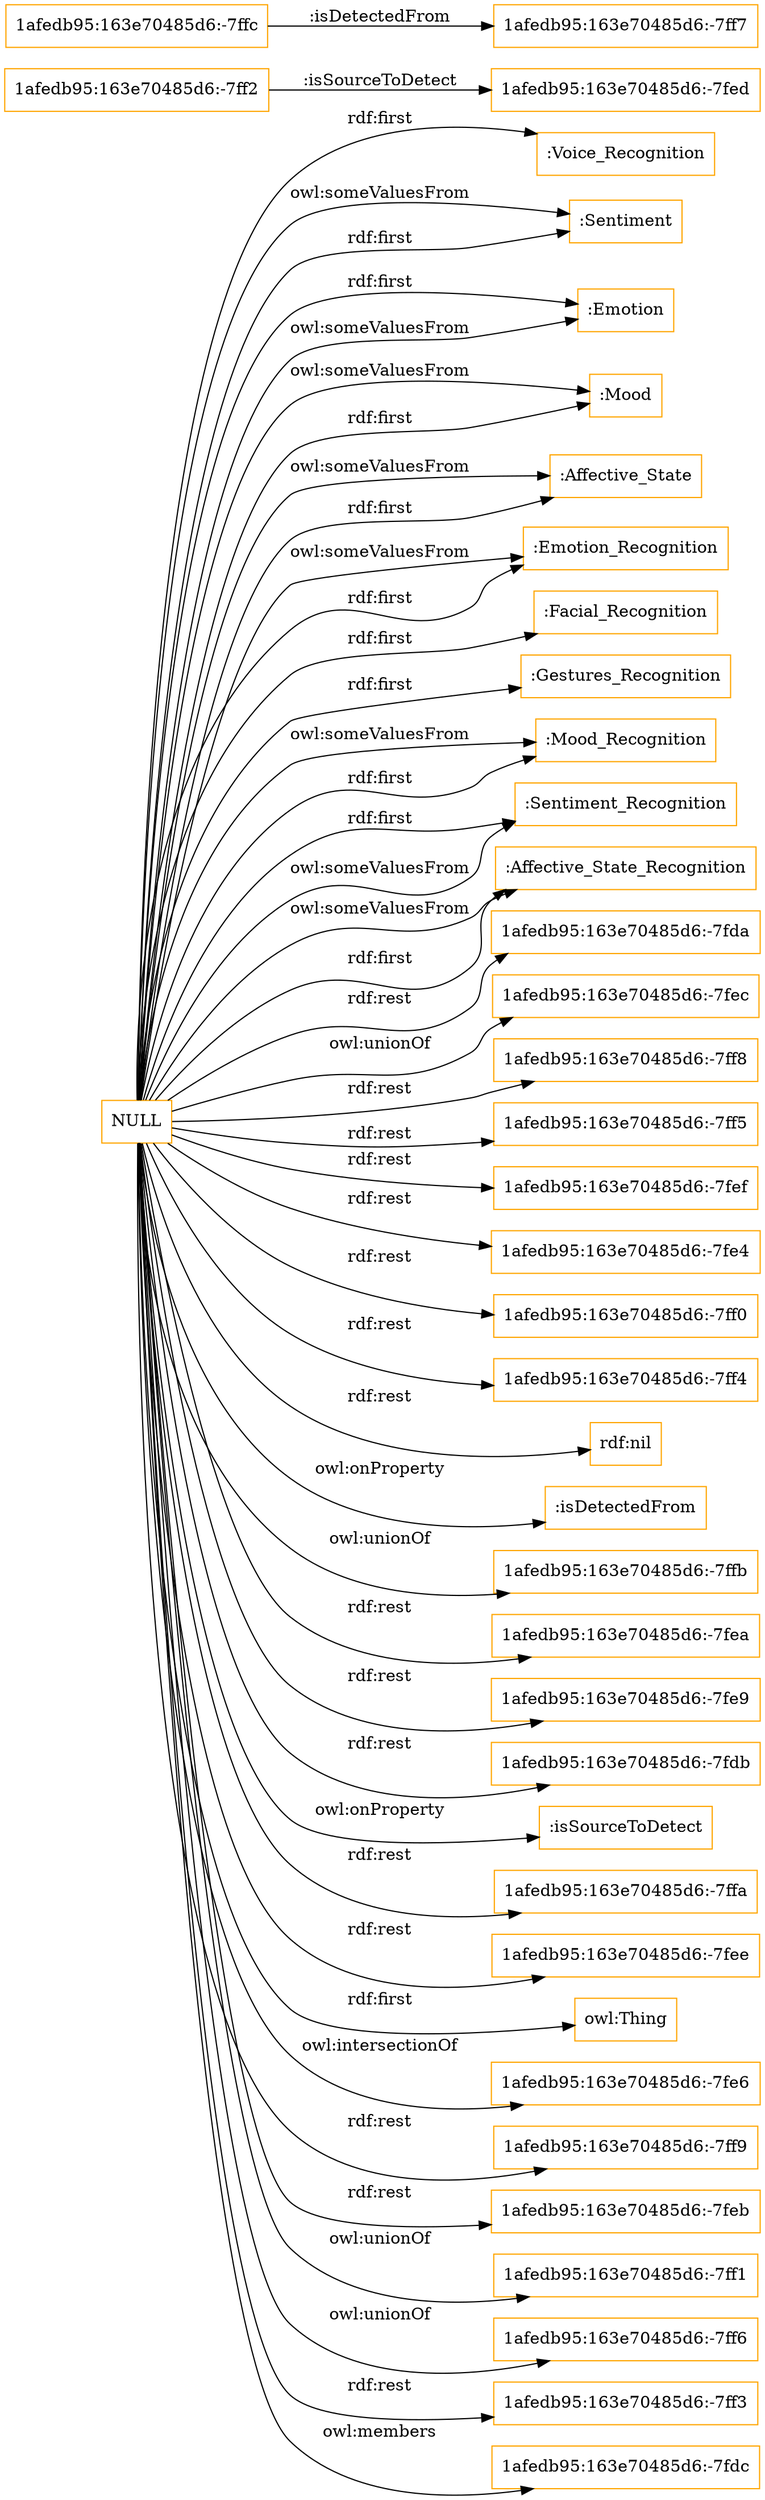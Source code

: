 digraph ar2dtool_diagram { 
rankdir=LR;
size="1501"
node [shape = rectangle, color="orange"]; ":Voice_Recognition" ":Sentiment" "1afedb95:163e70485d6:-7ff2" ":Emotion" ":Mood" "1afedb95:163e70485d6:-7ff7" ":Affective_State" ":Emotion_Recognition" "1afedb95:163e70485d6:-7fed" ":Facial_Recognition" "1afedb95:163e70485d6:-7ffc" ":Gestures_Recognition" ":Mood_Recognition" ":Sentiment_Recognition" ":Affective_State_Recognition" ; /*classes style*/
	"NULL" -> "1afedb95:163e70485d6:-7fda" [ label = "rdf:rest" ];
	"NULL" -> "1afedb95:163e70485d6:-7fec" [ label = "owl:unionOf" ];
	"NULL" -> "1afedb95:163e70485d6:-7ff8" [ label = "rdf:rest" ];
	"NULL" -> ":Sentiment_Recognition" [ label = "rdf:first" ];
	"NULL" -> "1afedb95:163e70485d6:-7ff5" [ label = "rdf:rest" ];
	"NULL" -> ":Voice_Recognition" [ label = "rdf:first" ];
	"NULL" -> ":Mood_Recognition" [ label = "owl:someValuesFrom" ];
	"NULL" -> ":Emotion_Recognition" [ label = "owl:someValuesFrom" ];
	"NULL" -> "1afedb95:163e70485d6:-7fef" [ label = "rdf:rest" ];
	"NULL" -> ":Emotion_Recognition" [ label = "rdf:first" ];
	"NULL" -> "1afedb95:163e70485d6:-7fe4" [ label = "rdf:rest" ];
	"NULL" -> "1afedb95:163e70485d6:-7ff0" [ label = "rdf:rest" ];
	"NULL" -> ":Facial_Recognition" [ label = "rdf:first" ];
	"NULL" -> "1afedb95:163e70485d6:-7ff4" [ label = "rdf:rest" ];
	"NULL" -> "rdf:nil" [ label = "rdf:rest" ];
	"NULL" -> ":isDetectedFrom" [ label = "owl:onProperty" ];
	"NULL" -> "1afedb95:163e70485d6:-7ffb" [ label = "owl:unionOf" ];
	"NULL" -> "1afedb95:163e70485d6:-7fea" [ label = "rdf:rest" ];
	"NULL" -> ":Mood" [ label = "owl:someValuesFrom" ];
	"NULL" -> ":Emotion" [ label = "rdf:first" ];
	"NULL" -> ":Sentiment" [ label = "owl:someValuesFrom" ];
	"NULL" -> "1afedb95:163e70485d6:-7fe9" [ label = "rdf:rest" ];
	"NULL" -> "1afedb95:163e70485d6:-7fdb" [ label = "rdf:rest" ];
	"NULL" -> ":isSourceToDetect" [ label = "owl:onProperty" ];
	"NULL" -> "1afedb95:163e70485d6:-7ffa" [ label = "rdf:rest" ];
	"NULL" -> "1afedb95:163e70485d6:-7fee" [ label = "rdf:rest" ];
	"NULL" -> "owl:Thing" [ label = "rdf:first" ];
	"NULL" -> ":Emotion" [ label = "owl:someValuesFrom" ];
	"NULL" -> "1afedb95:163e70485d6:-7fe6" [ label = "owl:intersectionOf" ];
	"NULL" -> ":Affective_State_Recognition" [ label = "owl:someValuesFrom" ];
	"NULL" -> ":Affective_State" [ label = "owl:someValuesFrom" ];
	"NULL" -> "1afedb95:163e70485d6:-7ff9" [ label = "rdf:rest" ];
	"NULL" -> "1afedb95:163e70485d6:-7feb" [ label = "rdf:rest" ];
	"NULL" -> "1afedb95:163e70485d6:-7ff1" [ label = "owl:unionOf" ];
	"NULL" -> ":Mood_Recognition" [ label = "rdf:first" ];
	"NULL" -> ":Gestures_Recognition" [ label = "rdf:first" ];
	"NULL" -> ":Sentiment_Recognition" [ label = "owl:someValuesFrom" ];
	"NULL" -> "1afedb95:163e70485d6:-7ff6" [ label = "owl:unionOf" ];
	"NULL" -> "1afedb95:163e70485d6:-7ff3" [ label = "rdf:rest" ];
	"NULL" -> ":Mood" [ label = "rdf:first" ];
	"NULL" -> ":Affective_State_Recognition" [ label = "rdf:first" ];
	"NULL" -> ":Affective_State" [ label = "rdf:first" ];
	"NULL" -> ":Sentiment" [ label = "rdf:first" ];
	"NULL" -> "1afedb95:163e70485d6:-7fdc" [ label = "owl:members" ];
	"1afedb95:163e70485d6:-7ffc" -> "1afedb95:163e70485d6:-7ff7" [ label = ":isDetectedFrom" ];
	"1afedb95:163e70485d6:-7ff2" -> "1afedb95:163e70485d6:-7fed" [ label = ":isSourceToDetect" ];

}

